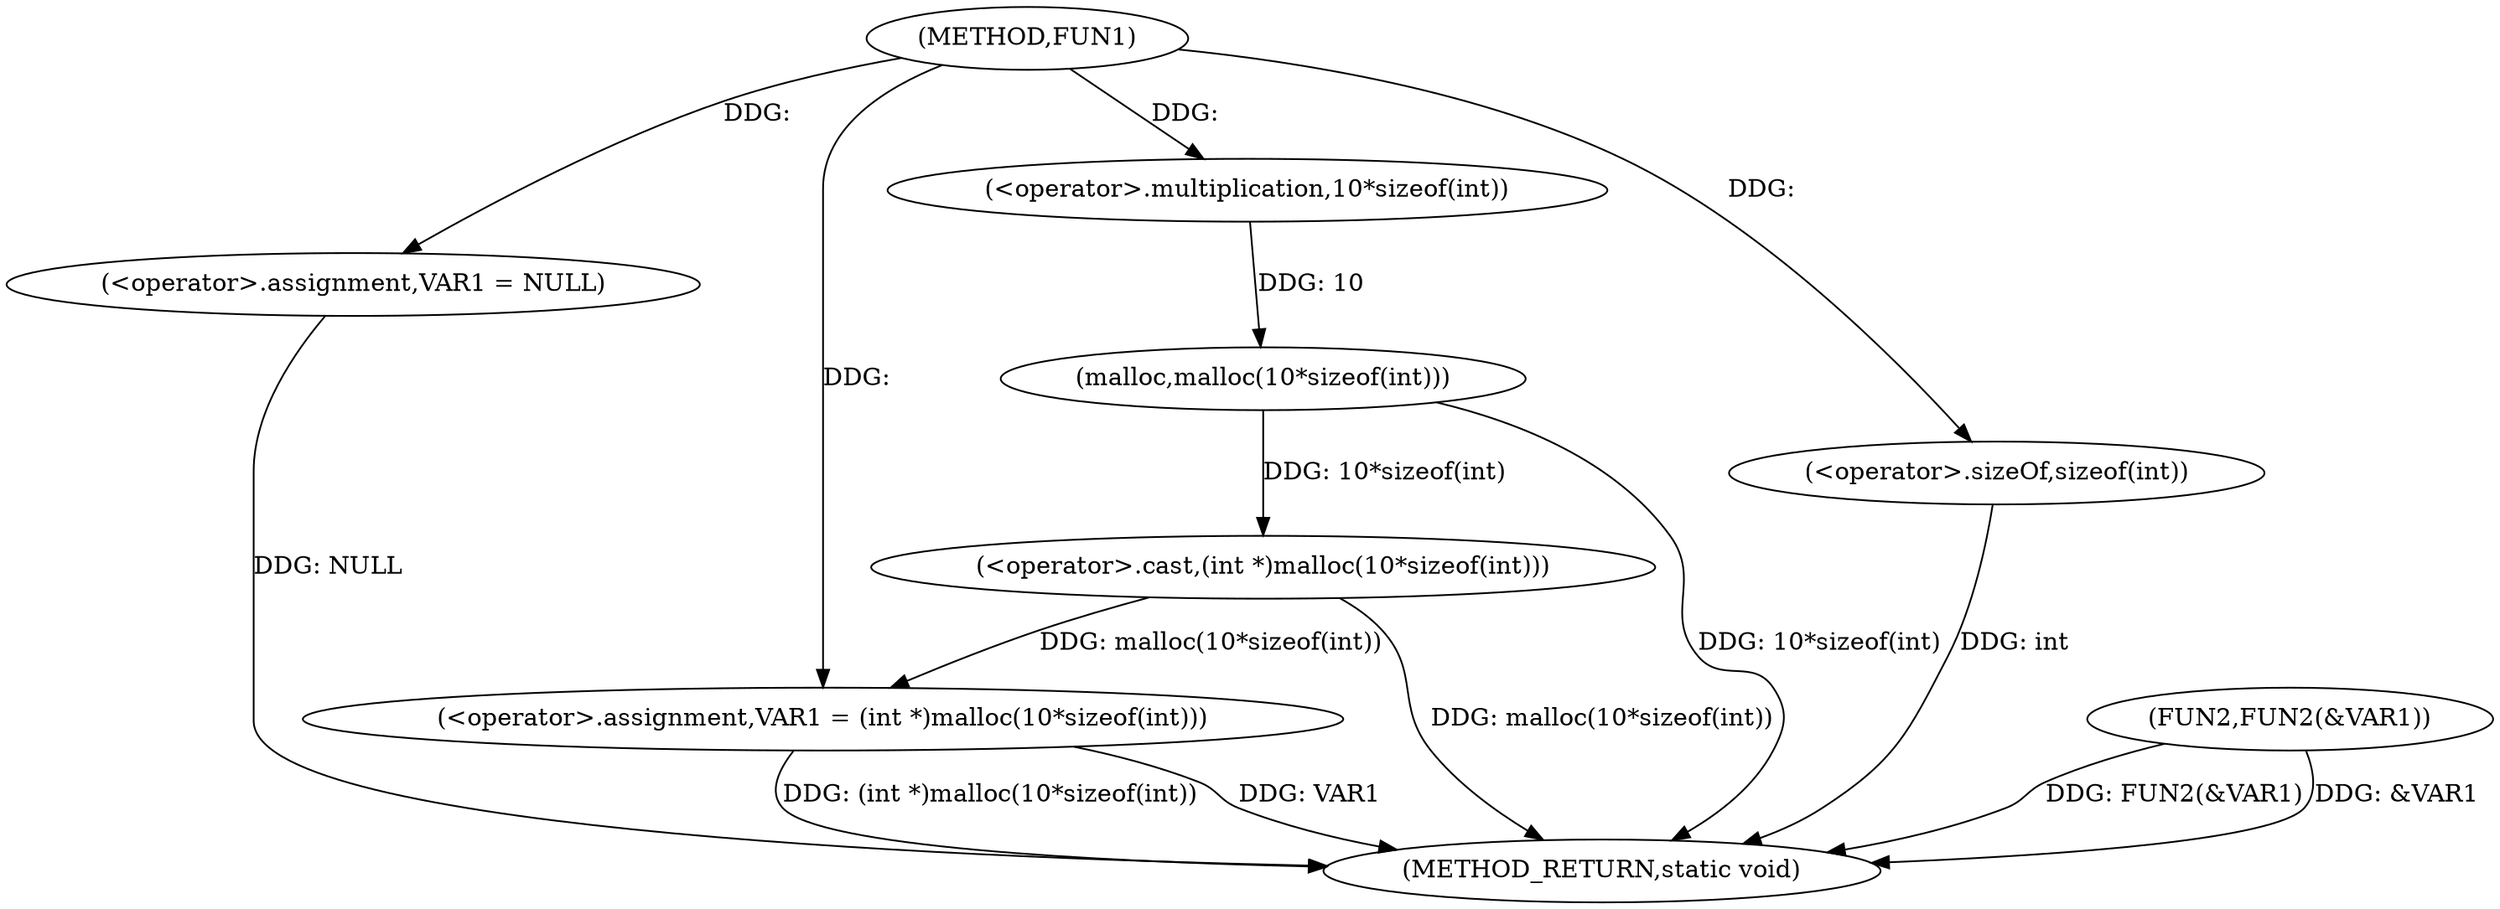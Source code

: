 digraph FUN1 {  
"1000100" [label = "(METHOD,FUN1)" ]
"1000118" [label = "(METHOD_RETURN,static void)" ]
"1000103" [label = "(<operator>.assignment,VAR1 = NULL)" ]
"1000106" [label = "(<operator>.assignment,VAR1 = (int *)malloc(10*sizeof(int)))" ]
"1000108" [label = "(<operator>.cast,(int *)malloc(10*sizeof(int)))" ]
"1000110" [label = "(malloc,malloc(10*sizeof(int)))" ]
"1000111" [label = "(<operator>.multiplication,10*sizeof(int))" ]
"1000113" [label = "(<operator>.sizeOf,sizeof(int))" ]
"1000115" [label = "(FUN2,FUN2(&VAR1))" ]
  "1000106" -> "1000118"  [ label = "DDG: (int *)malloc(10*sizeof(int))"] 
  "1000106" -> "1000118"  [ label = "DDG: VAR1"] 
  "1000103" -> "1000118"  [ label = "DDG: NULL"] 
  "1000113" -> "1000118"  [ label = "DDG: int"] 
  "1000115" -> "1000118"  [ label = "DDG: FUN2(&VAR1)"] 
  "1000108" -> "1000118"  [ label = "DDG: malloc(10*sizeof(int))"] 
  "1000110" -> "1000118"  [ label = "DDG: 10*sizeof(int)"] 
  "1000115" -> "1000118"  [ label = "DDG: &VAR1"] 
  "1000100" -> "1000103"  [ label = "DDG: "] 
  "1000108" -> "1000106"  [ label = "DDG: malloc(10*sizeof(int))"] 
  "1000100" -> "1000106"  [ label = "DDG: "] 
  "1000110" -> "1000108"  [ label = "DDG: 10*sizeof(int)"] 
  "1000111" -> "1000110"  [ label = "DDG: 10"] 
  "1000100" -> "1000111"  [ label = "DDG: "] 
  "1000100" -> "1000113"  [ label = "DDG: "] 
}
